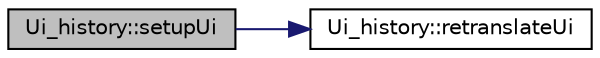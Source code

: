 digraph G
{
  edge [fontname="Helvetica",fontsize="10",labelfontname="Helvetica",labelfontsize="10"];
  node [fontname="Helvetica",fontsize="10",shape=record];
  rankdir=LR;
  Node1 [label="Ui_history::setupUi",height=0.2,width=0.4,color="black", fillcolor="grey75", style="filled" fontcolor="black"];
  Node1 -> Node2 [color="midnightblue",fontsize="10",style="solid"];
  Node2 [label="Ui_history::retranslateUi",height=0.2,width=0.4,color="black", fillcolor="white", style="filled",URL="$classUi__history.html#a09bc4c4501c23a46385d4dde46f2ac37"];
}
